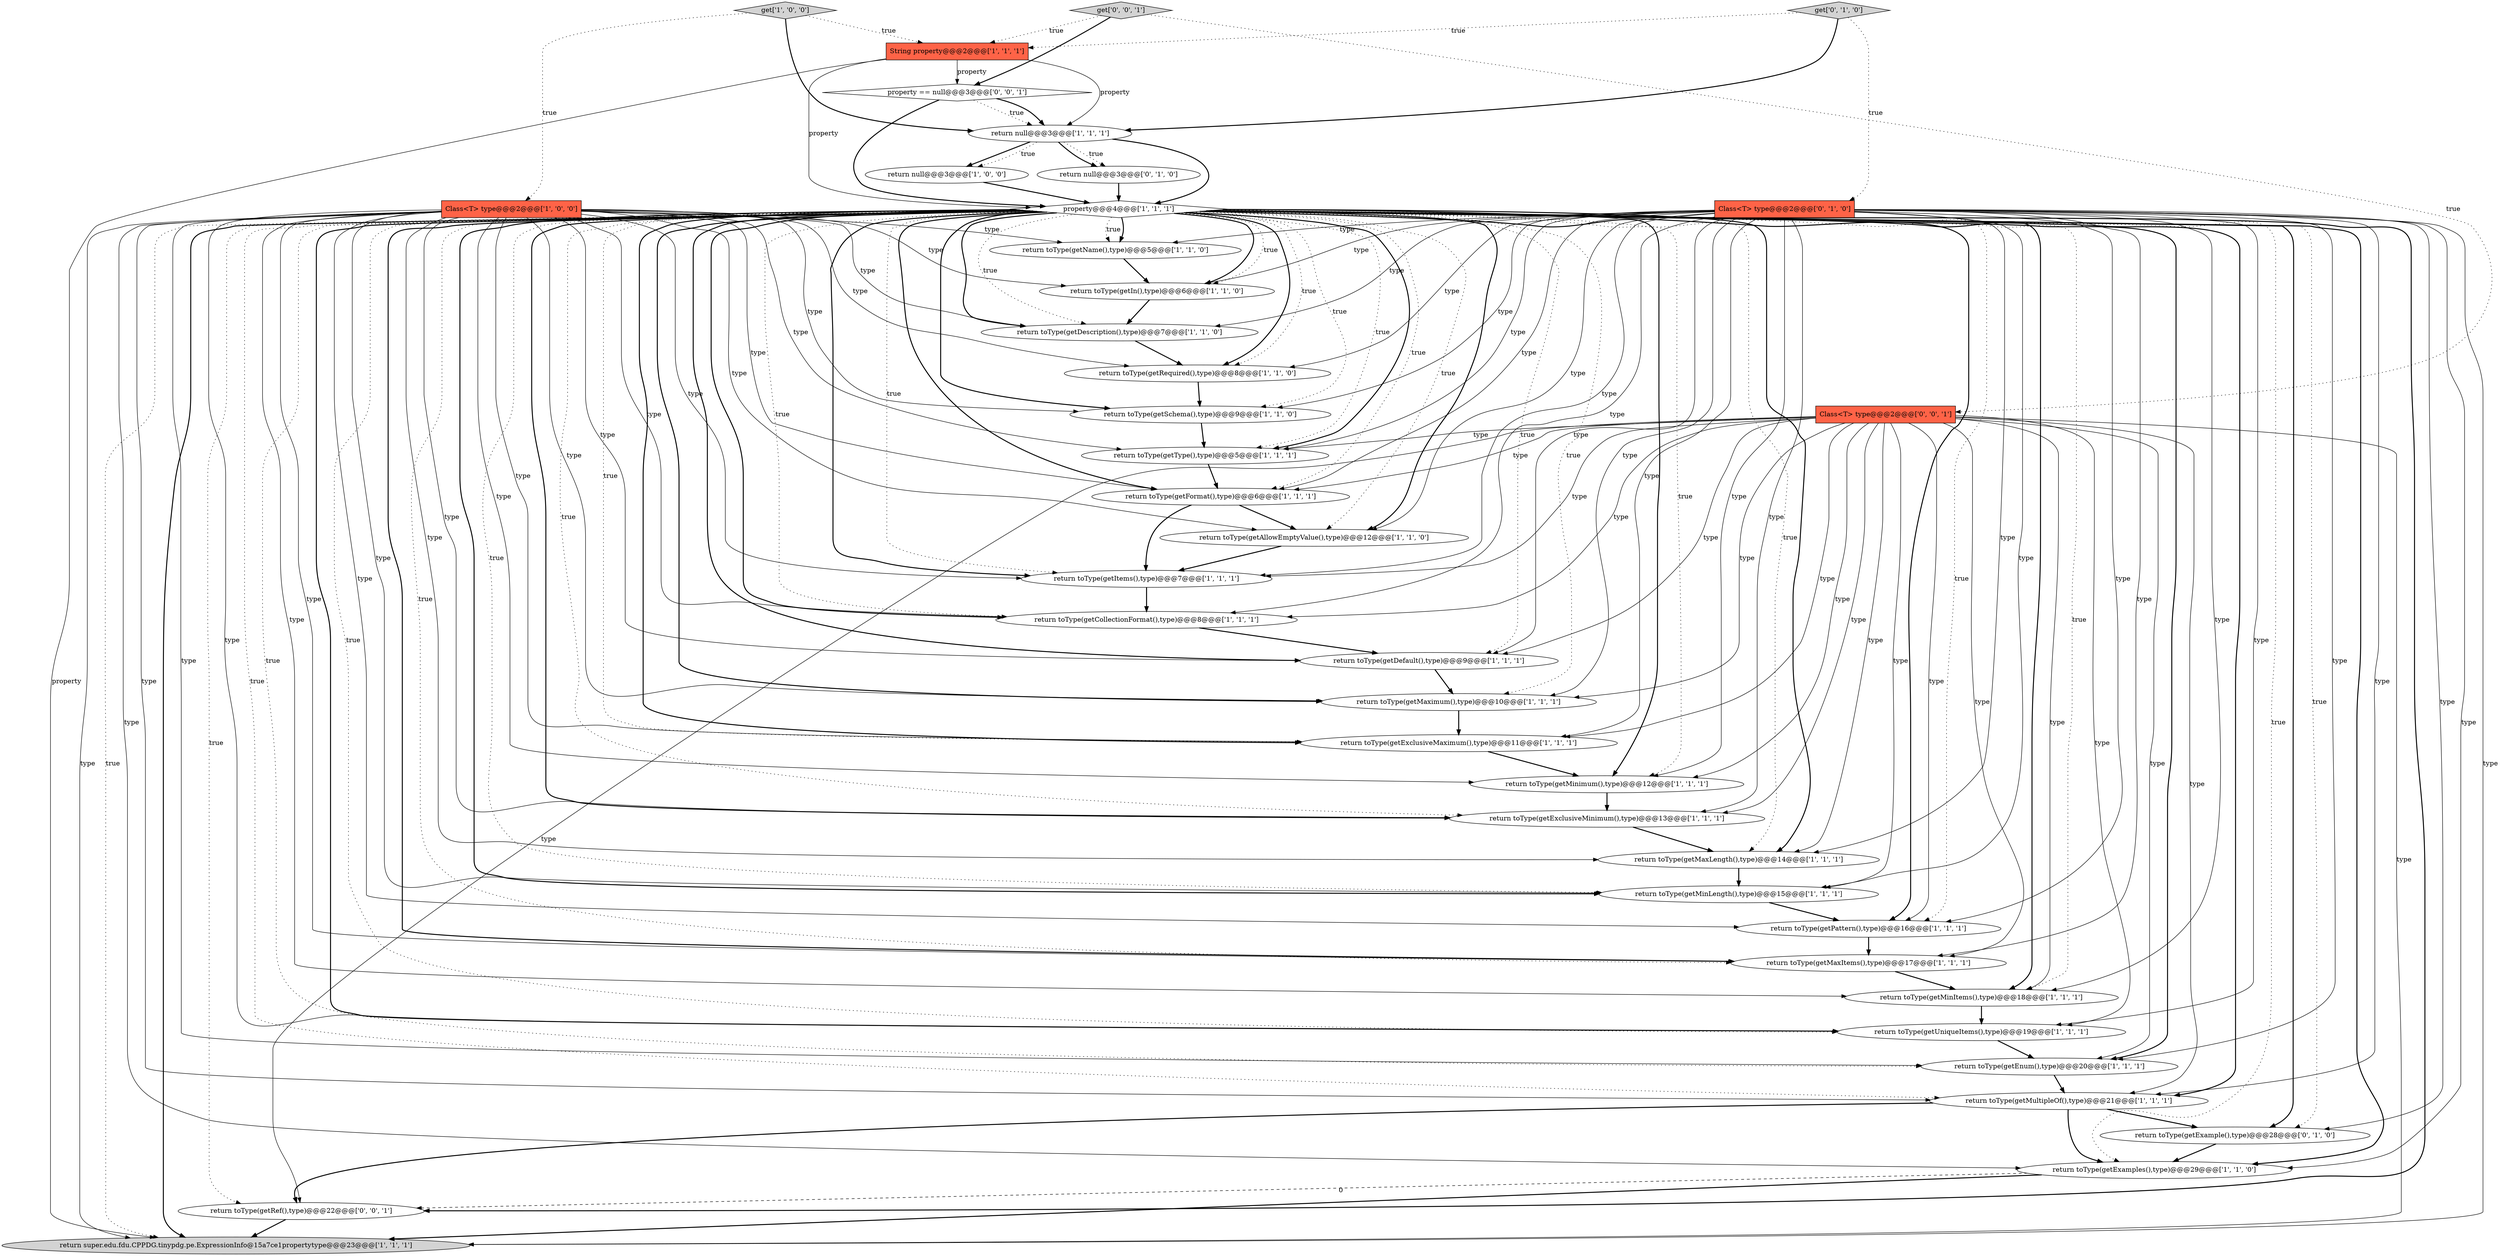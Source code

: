 digraph {
25 [style = filled, label = "return null@@@3@@@['1', '0', '0']", fillcolor = white, shape = ellipse image = "AAA0AAABBB1BBB"];
4 [style = filled, label = "return toType(getMinItems(),type)@@@18@@@['1', '1', '1']", fillcolor = white, shape = ellipse image = "AAA0AAABBB1BBB"];
26 [style = filled, label = "return toType(getCollectionFormat(),type)@@@8@@@['1', '1', '1']", fillcolor = white, shape = ellipse image = "AAA0AAABBB1BBB"];
3 [style = filled, label = "return toType(getMaxLength(),type)@@@14@@@['1', '1', '1']", fillcolor = white, shape = ellipse image = "AAA0AAABBB1BBB"];
27 [style = filled, label = "String property@@@2@@@['1', '1', '1']", fillcolor = tomato, shape = box image = "AAA0AAABBB1BBB"];
28 [style = filled, label = "property@@@4@@@['1', '1', '1']", fillcolor = white, shape = diamond image = "AAA0AAABBB1BBB"];
23 [style = filled, label = "get['1', '0', '0']", fillcolor = lightgray, shape = diamond image = "AAA0AAABBB1BBB"];
16 [style = filled, label = "return toType(getDefault(),type)@@@9@@@['1', '1', '1']", fillcolor = white, shape = ellipse image = "AAA0AAABBB1BBB"];
34 [style = filled, label = "Class<T> type@@@2@@@['0', '1', '0']", fillcolor = tomato, shape = box image = "AAA0AAABBB2BBB"];
15 [style = filled, label = "return toType(getEnum(),type)@@@20@@@['1', '1', '1']", fillcolor = white, shape = ellipse image = "AAA0AAABBB1BBB"];
2 [style = filled, label = "return toType(getExclusiveMaximum(),type)@@@11@@@['1', '1', '1']", fillcolor = white, shape = ellipse image = "AAA0AAABBB1BBB"];
6 [style = filled, label = "return super.edu.fdu.CPPDG.tinypdg.pe.ExpressionInfo@15a7ce1propertytype@@@23@@@['1', '1', '1']", fillcolor = lightgray, shape = ellipse image = "AAA0AAABBB1BBB"];
12 [style = filled, label = "return toType(getSchema(),type)@@@9@@@['1', '1', '0']", fillcolor = white, shape = ellipse image = "AAA0AAABBB1BBB"];
8 [style = filled, label = "return toType(getMinimum(),type)@@@12@@@['1', '1', '1']", fillcolor = white, shape = ellipse image = "AAA0AAABBB1BBB"];
35 [style = filled, label = "Class<T> type@@@2@@@['0', '0', '1']", fillcolor = tomato, shape = box image = "AAA0AAABBB3BBB"];
14 [style = filled, label = "return toType(getExamples(),type)@@@29@@@['1', '1', '0']", fillcolor = white, shape = ellipse image = "AAA0AAABBB1BBB"];
22 [style = filled, label = "return toType(getDescription(),type)@@@7@@@['1', '1', '0']", fillcolor = white, shape = ellipse image = "AAA0AAABBB1BBB"];
5 [style = filled, label = "return toType(getExclusiveMinimum(),type)@@@13@@@['1', '1', '1']", fillcolor = white, shape = ellipse image = "AAA0AAABBB1BBB"];
32 [style = filled, label = "return null@@@3@@@['0', '1', '0']", fillcolor = white, shape = ellipse image = "AAA0AAABBB2BBB"];
37 [style = filled, label = "property == null@@@3@@@['0', '0', '1']", fillcolor = white, shape = diamond image = "AAA0AAABBB3BBB"];
33 [style = filled, label = "return toType(getExample(),type)@@@28@@@['0', '1', '0']", fillcolor = white, shape = ellipse image = "AAA1AAABBB2BBB"];
30 [style = filled, label = "return toType(getMultipleOf(),type)@@@21@@@['1', '1', '1']", fillcolor = white, shape = ellipse image = "AAA0AAABBB1BBB"];
38 [style = filled, label = "get['0', '0', '1']", fillcolor = lightgray, shape = diamond image = "AAA0AAABBB3BBB"];
20 [style = filled, label = "return toType(getRequired(),type)@@@8@@@['1', '1', '0']", fillcolor = white, shape = ellipse image = "AAA0AAABBB1BBB"];
29 [style = filled, label = "return null@@@3@@@['1', '1', '1']", fillcolor = white, shape = ellipse image = "AAA0AAABBB1BBB"];
1 [style = filled, label = "return toType(getItems(),type)@@@7@@@['1', '1', '1']", fillcolor = white, shape = ellipse image = "AAA0AAABBB1BBB"];
10 [style = filled, label = "return toType(getMaximum(),type)@@@10@@@['1', '1', '1']", fillcolor = white, shape = ellipse image = "AAA0AAABBB1BBB"];
11 [style = filled, label = "return toType(getPattern(),type)@@@16@@@['1', '1', '1']", fillcolor = white, shape = ellipse image = "AAA0AAABBB1BBB"];
19 [style = filled, label = "return toType(getName(),type)@@@5@@@['1', '1', '0']", fillcolor = white, shape = ellipse image = "AAA0AAABBB1BBB"];
0 [style = filled, label = "Class<T> type@@@2@@@['1', '0', '0']", fillcolor = tomato, shape = box image = "AAA0AAABBB1BBB"];
24 [style = filled, label = "return toType(getMaxItems(),type)@@@17@@@['1', '1', '1']", fillcolor = white, shape = ellipse image = "AAA0AAABBB1BBB"];
17 [style = filled, label = "return toType(getType(),type)@@@5@@@['1', '1', '1']", fillcolor = white, shape = ellipse image = "AAA0AAABBB1BBB"];
36 [style = filled, label = "return toType(getRef(),type)@@@22@@@['0', '0', '1']", fillcolor = white, shape = ellipse image = "AAA0AAABBB3BBB"];
7 [style = filled, label = "return toType(getFormat(),type)@@@6@@@['1', '1', '1']", fillcolor = white, shape = ellipse image = "AAA0AAABBB1BBB"];
13 [style = filled, label = "return toType(getMinLength(),type)@@@15@@@['1', '1', '1']", fillcolor = white, shape = ellipse image = "AAA0AAABBB1BBB"];
31 [style = filled, label = "get['0', '1', '0']", fillcolor = lightgray, shape = diamond image = "AAA0AAABBB2BBB"];
18 [style = filled, label = "return toType(getAllowEmptyValue(),type)@@@12@@@['1', '1', '0']", fillcolor = white, shape = ellipse image = "AAA0AAABBB1BBB"];
9 [style = filled, label = "return toType(getIn(),type)@@@6@@@['1', '1', '0']", fillcolor = white, shape = ellipse image = "AAA0AAABBB1BBB"];
21 [style = filled, label = "return toType(getUniqueItems(),type)@@@19@@@['1', '1', '1']", fillcolor = white, shape = ellipse image = "AAA0AAABBB1BBB"];
28->21 [style = bold, label=""];
35->16 [style = solid, label="type"];
14->36 [style = dashed, label="0"];
28->13 [style = bold, label=""];
28->3 [style = bold, label=""];
28->17 [style = dotted, label="true"];
29->32 [style = dotted, label="true"];
28->16 [style = bold, label=""];
28->33 [style = dotted, label="true"];
28->6 [style = dotted, label="true"];
34->20 [style = solid, label="type"];
0->21 [style = solid, label="type"];
34->33 [style = solid, label="type"];
34->1 [style = solid, label="type"];
28->26 [style = bold, label=""];
34->22 [style = solid, label="type"];
22->20 [style = bold, label=""];
34->19 [style = solid, label="type"];
28->12 [style = dotted, label="true"];
35->15 [style = solid, label="type"];
0->11 [style = solid, label="type"];
3->13 [style = bold, label=""];
35->8 [style = solid, label="type"];
37->29 [style = dotted, label="true"];
28->22 [style = bold, label=""];
28->6 [style = bold, label=""];
0->14 [style = solid, label="type"];
31->34 [style = dotted, label="true"];
0->10 [style = solid, label="type"];
25->28 [style = bold, label=""];
28->1 [style = bold, label=""];
13->11 [style = bold, label=""];
35->1 [style = solid, label="type"];
23->0 [style = dotted, label="true"];
29->32 [style = bold, label=""];
32->28 [style = bold, label=""];
35->11 [style = solid, label="type"];
37->28 [style = bold, label=""];
28->3 [style = dotted, label="true"];
28->18 [style = bold, label=""];
0->5 [style = solid, label="type"];
27->28 [style = solid, label="property"];
35->24 [style = solid, label="type"];
38->27 [style = dotted, label="true"];
7->1 [style = bold, label=""];
28->36 [style = dotted, label="true"];
31->29 [style = bold, label=""];
34->26 [style = solid, label="type"];
28->11 [style = bold, label=""];
0->30 [style = solid, label="type"];
0->3 [style = solid, label="type"];
4->21 [style = bold, label=""];
0->13 [style = solid, label="type"];
35->6 [style = solid, label="type"];
35->5 [style = solid, label="type"];
0->7 [style = solid, label="type"];
28->24 [style = dotted, label="true"];
23->29 [style = bold, label=""];
28->30 [style = bold, label=""];
0->9 [style = solid, label="type"];
0->16 [style = solid, label="type"];
8->5 [style = bold, label=""];
34->12 [style = solid, label="type"];
28->26 [style = dotted, label="true"];
26->16 [style = bold, label=""];
35->10 [style = solid, label="type"];
35->36 [style = solid, label="type"];
36->6 [style = bold, label=""];
27->6 [style = solid, label="property"];
34->17 [style = solid, label="type"];
28->19 [style = bold, label=""];
28->8 [style = bold, label=""];
31->27 [style = dotted, label="true"];
35->4 [style = solid, label="type"];
34->4 [style = solid, label="type"];
0->20 [style = solid, label="type"];
0->17 [style = solid, label="type"];
28->10 [style = dotted, label="true"];
0->15 [style = solid, label="type"];
28->33 [style = bold, label=""];
34->24 [style = solid, label="type"];
35->17 [style = solid, label="type"];
34->14 [style = solid, label="type"];
34->11 [style = solid, label="type"];
28->10 [style = bold, label=""];
38->35 [style = dotted, label="true"];
34->30 [style = solid, label="type"];
30->14 [style = bold, label=""];
28->14 [style = bold, label=""];
34->15 [style = solid, label="type"];
28->21 [style = dotted, label="true"];
20->12 [style = bold, label=""];
30->36 [style = bold, label=""];
35->3 [style = solid, label="type"];
35->26 [style = solid, label="type"];
0->1 [style = solid, label="type"];
28->9 [style = bold, label=""];
28->17 [style = bold, label=""];
15->30 [style = bold, label=""];
35->21 [style = solid, label="type"];
21->15 [style = bold, label=""];
28->13 [style = dotted, label="true"];
27->37 [style = solid, label="property"];
28->20 [style = bold, label=""];
35->7 [style = solid, label="type"];
7->18 [style = bold, label=""];
24->4 [style = bold, label=""];
38->37 [style = bold, label=""];
34->10 [style = solid, label="type"];
34->8 [style = solid, label="type"];
11->24 [style = bold, label=""];
0->22 [style = solid, label="type"];
28->15 [style = bold, label=""];
16->10 [style = bold, label=""];
34->21 [style = solid, label="type"];
29->25 [style = bold, label=""];
2->8 [style = bold, label=""];
0->6 [style = solid, label="type"];
34->13 [style = solid, label="type"];
35->13 [style = solid, label="type"];
23->27 [style = dotted, label="true"];
28->4 [style = bold, label=""];
28->2 [style = dotted, label="true"];
30->33 [style = bold, label=""];
37->29 [style = bold, label=""];
12->17 [style = bold, label=""];
28->19 [style = dotted, label="true"];
28->4 [style = dotted, label="true"];
28->11 [style = dotted, label="true"];
28->5 [style = bold, label=""];
34->5 [style = solid, label="type"];
33->14 [style = bold, label=""];
1->26 [style = bold, label=""];
18->1 [style = bold, label=""];
28->14 [style = dotted, label="true"];
28->8 [style = dotted, label="true"];
5->3 [style = bold, label=""];
17->7 [style = bold, label=""];
35->30 [style = solid, label="type"];
28->2 [style = bold, label=""];
0->4 [style = solid, label="type"];
9->22 [style = bold, label=""];
28->7 [style = bold, label=""];
0->24 [style = solid, label="type"];
19->9 [style = bold, label=""];
10->2 [style = bold, label=""];
28->12 [style = bold, label=""];
35->2 [style = solid, label="type"];
0->8 [style = solid, label="type"];
28->7 [style = dotted, label="true"];
29->28 [style = bold, label=""];
0->19 [style = solid, label="type"];
34->9 [style = solid, label="type"];
34->6 [style = solid, label="type"];
27->29 [style = solid, label="property"];
0->12 [style = solid, label="type"];
28->30 [style = dotted, label="true"];
28->5 [style = dotted, label="true"];
34->16 [style = solid, label="type"];
28->20 [style = dotted, label="true"];
28->1 [style = dotted, label="true"];
28->24 [style = bold, label=""];
28->16 [style = dotted, label="true"];
28->36 [style = bold, label=""];
34->3 [style = solid, label="type"];
14->6 [style = bold, label=""];
0->2 [style = solid, label="type"];
34->18 [style = solid, label="type"];
34->2 [style = solid, label="type"];
28->15 [style = dotted, label="true"];
0->26 [style = solid, label="type"];
0->18 [style = solid, label="type"];
29->25 [style = dotted, label="true"];
34->7 [style = solid, label="type"];
28->22 [style = dotted, label="true"];
28->18 [style = dotted, label="true"];
28->9 [style = dotted, label="true"];
}
